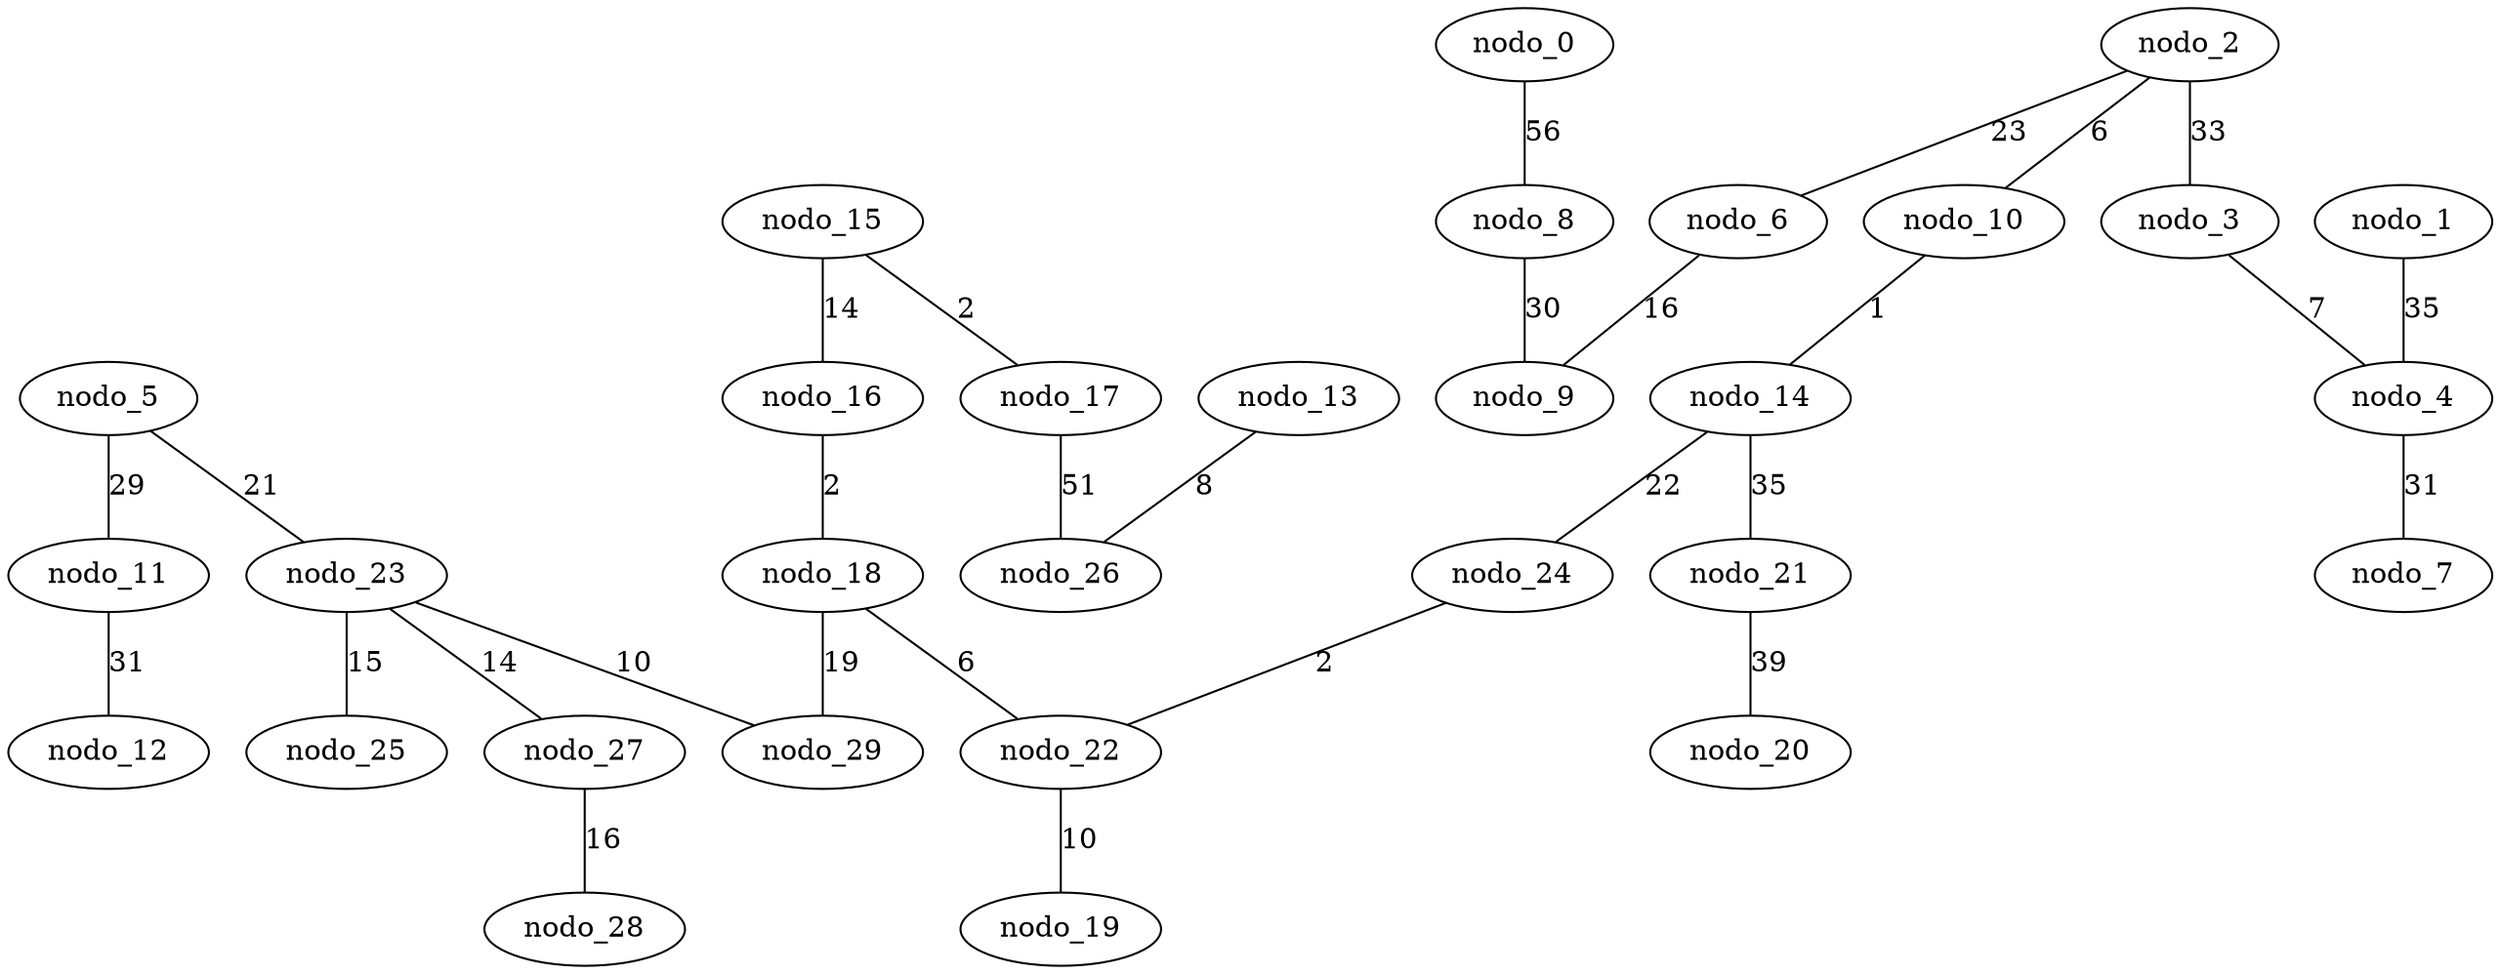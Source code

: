 graph gen_BarabasiAlbert_30_prim {
  nodo_24 -- nodo_22 [label=2 weight=2];
  nodo_13 -- nodo_26 [label=8 weight=8];
  nodo_10 -- nodo_14 [label=1 weight=1];
  nodo_16 -- nodo_18 [label=2 weight=2];
  nodo_14 -- nodo_21 [label=35 weight=35];
  nodo_5 -- nodo_23 [label=21 weight=21];
  nodo_18 -- nodo_29 [label=19 weight=19];
  nodo_2 -- nodo_10 [label=6 weight=6];
  nodo_18 -- nodo_22 [label=6 weight=6];
  nodo_14 -- nodo_24 [label=22 weight=22];
  nodo_23 -- nodo_25 [label=15 weight=15];
  nodo_23 -- nodo_27 [label=14 weight=14];
  nodo_27 -- nodo_28 [label=16 weight=16];
  nodo_23 -- nodo_29 [label=10 weight=10];
  nodo_22 -- nodo_19 [label=10 weight=10];
  nodo_1 -- nodo_4 [label=35 weight=35];
  nodo_2 -- nodo_3 [label=33 weight=33];
  nodo_21 -- nodo_20 [label=39 weight=39];
  nodo_3 -- nodo_4 [label=7 weight=7];
  nodo_2 -- nodo_6 [label=23 weight=23];
  nodo_0 -- nodo_8 [label=56 weight=56];
  nodo_11 -- nodo_12 [label=31 weight=31];
  nodo_4 -- nodo_7 [label=31 weight=31];
  nodo_15 -- nodo_16 [label=14 weight=14];
  nodo_15 -- nodo_17 [label=2 weight=2];
  nodo_6 -- nodo_9 [label=16 weight=16];
  nodo_17 -- nodo_26 [label=51 weight=51];
  nodo_8 -- nodo_9 [label=30 weight=30];
  nodo_5 -- nodo_11 [label=29 weight=29];
}